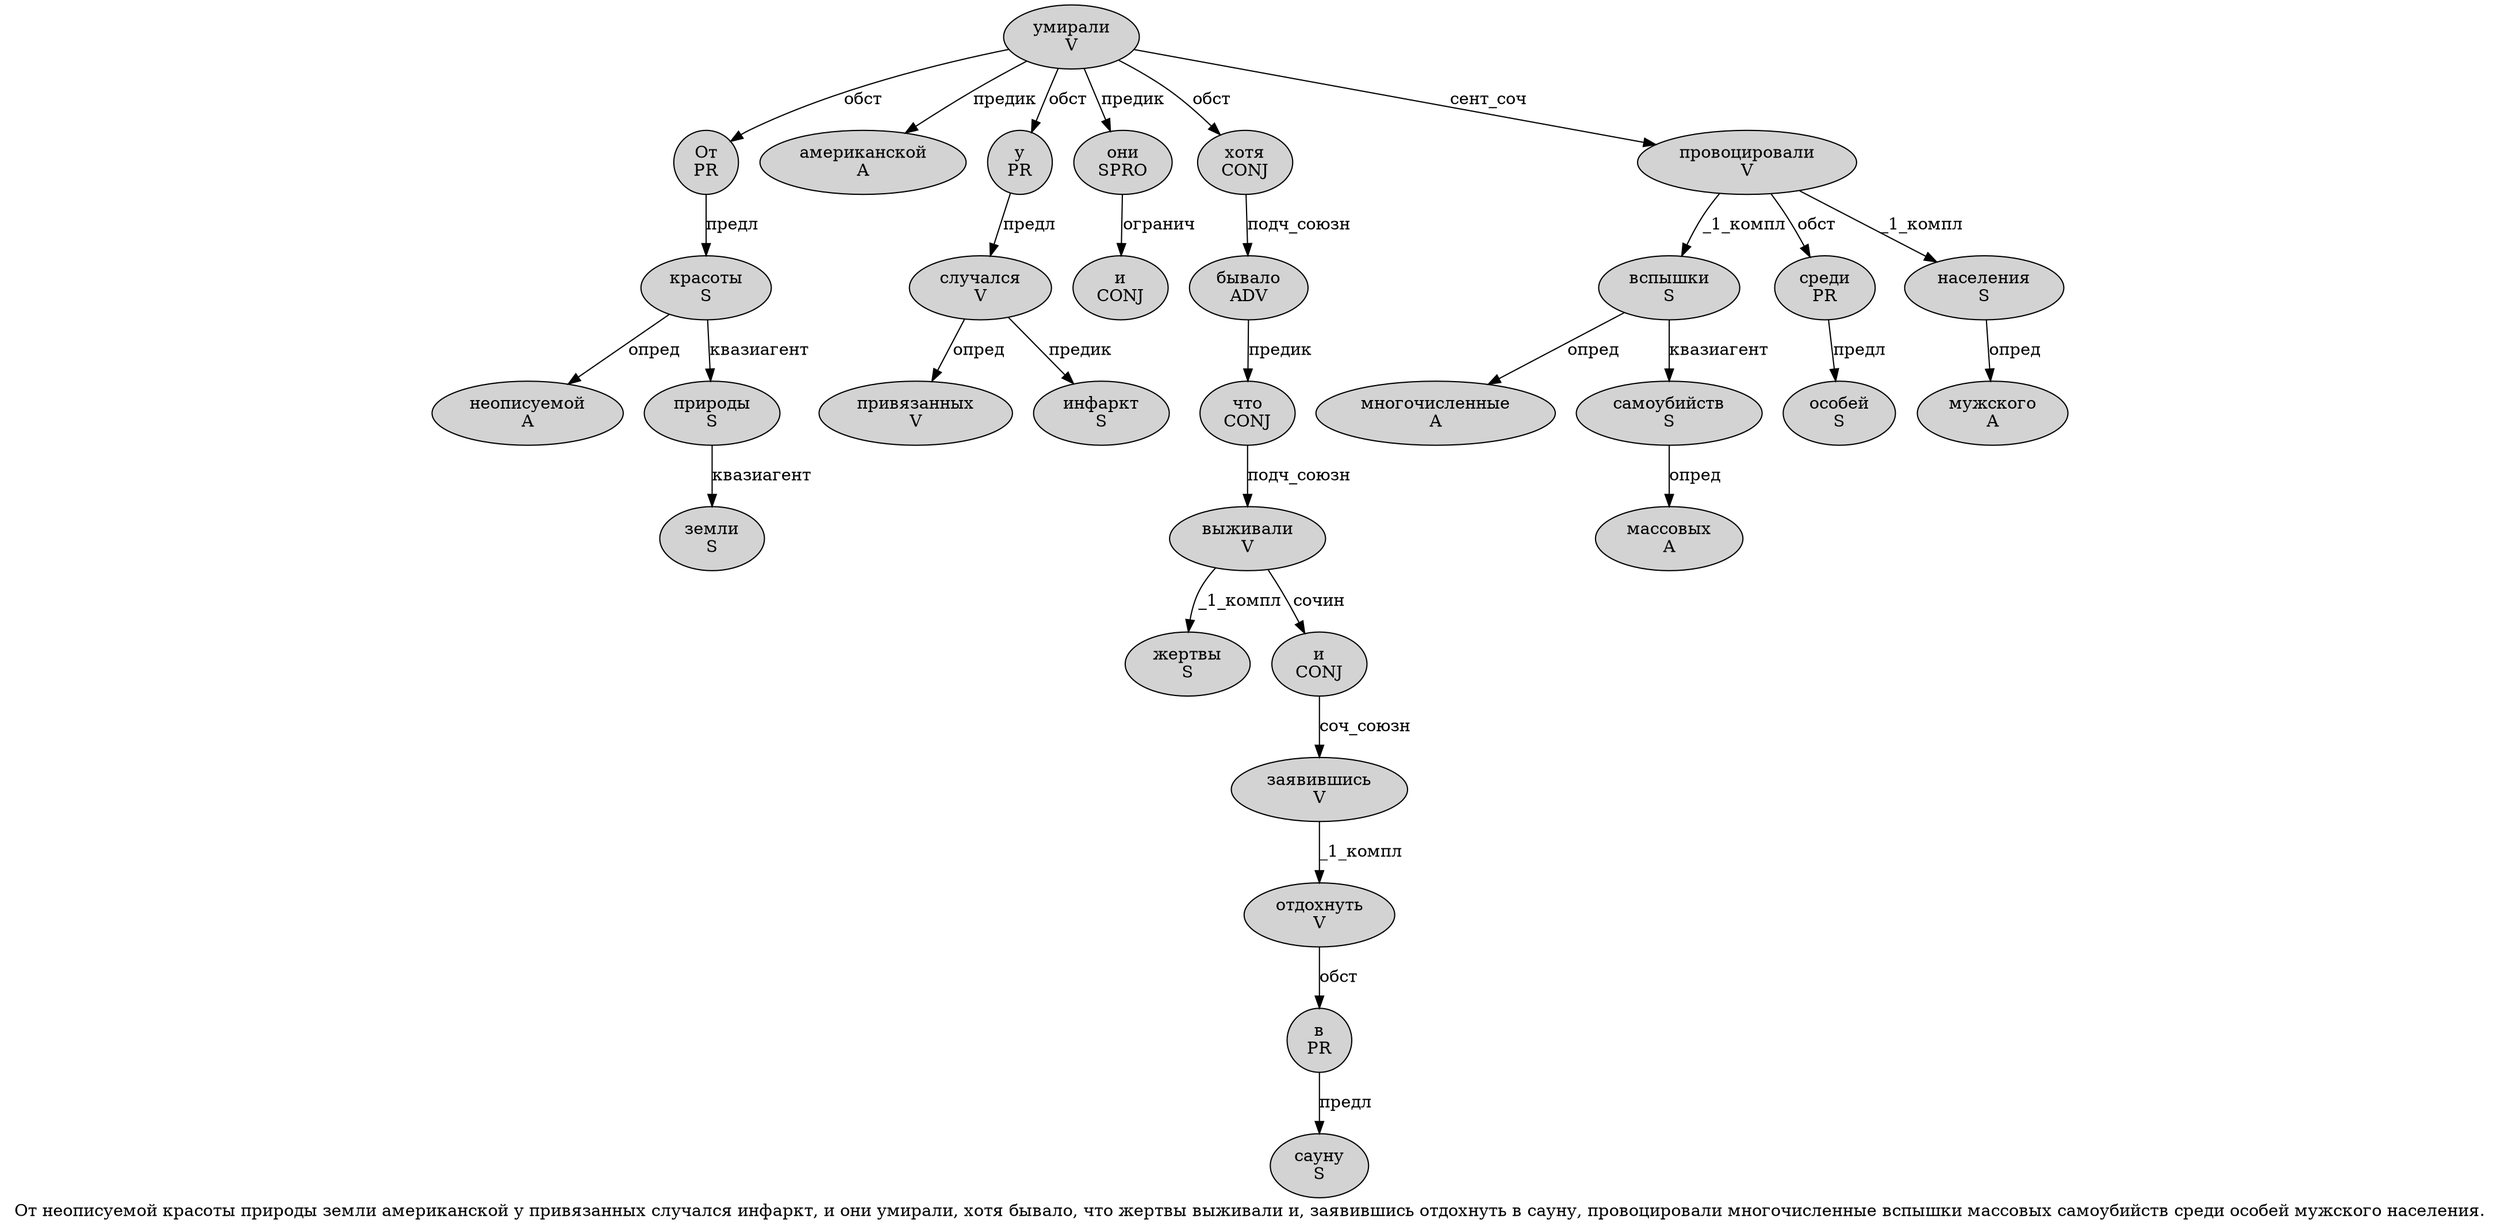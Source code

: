 digraph SENTENCE_3008 {
	graph [label="От неописуемой красоты природы земли американской у привязанных случался инфаркт, и они умирали, хотя бывало, что жертвы выживали и, заявившись отдохнуть в сауну, провоцировали многочисленные вспышки массовых самоубийств среди особей мужского населения."]
	node [style=filled]
		0 [label="От
PR" color="" fillcolor=lightgray penwidth=1 shape=ellipse]
		1 [label="неописуемой
A" color="" fillcolor=lightgray penwidth=1 shape=ellipse]
		2 [label="красоты
S" color="" fillcolor=lightgray penwidth=1 shape=ellipse]
		3 [label="природы
S" color="" fillcolor=lightgray penwidth=1 shape=ellipse]
		4 [label="земли
S" color="" fillcolor=lightgray penwidth=1 shape=ellipse]
		5 [label="американской
A" color="" fillcolor=lightgray penwidth=1 shape=ellipse]
		6 [label="у
PR" color="" fillcolor=lightgray penwidth=1 shape=ellipse]
		7 [label="привязанных
V" color="" fillcolor=lightgray penwidth=1 shape=ellipse]
		8 [label="случался
V" color="" fillcolor=lightgray penwidth=1 shape=ellipse]
		9 [label="инфаркт
S" color="" fillcolor=lightgray penwidth=1 shape=ellipse]
		11 [label="и
CONJ" color="" fillcolor=lightgray penwidth=1 shape=ellipse]
		12 [label="они
SPRO" color="" fillcolor=lightgray penwidth=1 shape=ellipse]
		13 [label="умирали
V" color="" fillcolor=lightgray penwidth=1 shape=ellipse]
		15 [label="хотя
CONJ" color="" fillcolor=lightgray penwidth=1 shape=ellipse]
		16 [label="бывало
ADV" color="" fillcolor=lightgray penwidth=1 shape=ellipse]
		18 [label="что
CONJ" color="" fillcolor=lightgray penwidth=1 shape=ellipse]
		19 [label="жертвы
S" color="" fillcolor=lightgray penwidth=1 shape=ellipse]
		20 [label="выживали
V" color="" fillcolor=lightgray penwidth=1 shape=ellipse]
		21 [label="и
CONJ" color="" fillcolor=lightgray penwidth=1 shape=ellipse]
		23 [label="заявившись
V" color="" fillcolor=lightgray penwidth=1 shape=ellipse]
		24 [label="отдохнуть
V" color="" fillcolor=lightgray penwidth=1 shape=ellipse]
		25 [label="в
PR" color="" fillcolor=lightgray penwidth=1 shape=ellipse]
		26 [label="сауну
S" color="" fillcolor=lightgray penwidth=1 shape=ellipse]
		28 [label="провоцировали
V" color="" fillcolor=lightgray penwidth=1 shape=ellipse]
		29 [label="многочисленные
A" color="" fillcolor=lightgray penwidth=1 shape=ellipse]
		30 [label="вспышки
S" color="" fillcolor=lightgray penwidth=1 shape=ellipse]
		31 [label="массовых
A" color="" fillcolor=lightgray penwidth=1 shape=ellipse]
		32 [label="самоубийств
S" color="" fillcolor=lightgray penwidth=1 shape=ellipse]
		33 [label="среди
PR" color="" fillcolor=lightgray penwidth=1 shape=ellipse]
		34 [label="особей
S" color="" fillcolor=lightgray penwidth=1 shape=ellipse]
		35 [label="мужского
A" color="" fillcolor=lightgray penwidth=1 shape=ellipse]
		36 [label="населения
S" color="" fillcolor=lightgray penwidth=1 shape=ellipse]
			0 -> 2 [label="предл"]
			30 -> 29 [label="опред"]
			30 -> 32 [label="квазиагент"]
			20 -> 19 [label="_1_компл"]
			20 -> 21 [label="сочин"]
			23 -> 24 [label="_1_компл"]
			15 -> 16 [label="подч_союзн"]
			6 -> 8 [label="предл"]
			13 -> 0 [label="обст"]
			13 -> 5 [label="предик"]
			13 -> 6 [label="обст"]
			13 -> 12 [label="предик"]
			13 -> 15 [label="обст"]
			13 -> 28 [label="сент_соч"]
			24 -> 25 [label="обст"]
			3 -> 4 [label="квазиагент"]
			21 -> 23 [label="соч_союзн"]
			8 -> 7 [label="опред"]
			8 -> 9 [label="предик"]
			33 -> 34 [label="предл"]
			12 -> 11 [label="огранич"]
			16 -> 18 [label="предик"]
			32 -> 31 [label="опред"]
			18 -> 20 [label="подч_союзн"]
			2 -> 1 [label="опред"]
			2 -> 3 [label="квазиагент"]
			36 -> 35 [label="опред"]
			28 -> 30 [label="_1_компл"]
			28 -> 33 [label="обст"]
			28 -> 36 [label="_1_компл"]
			25 -> 26 [label="предл"]
}